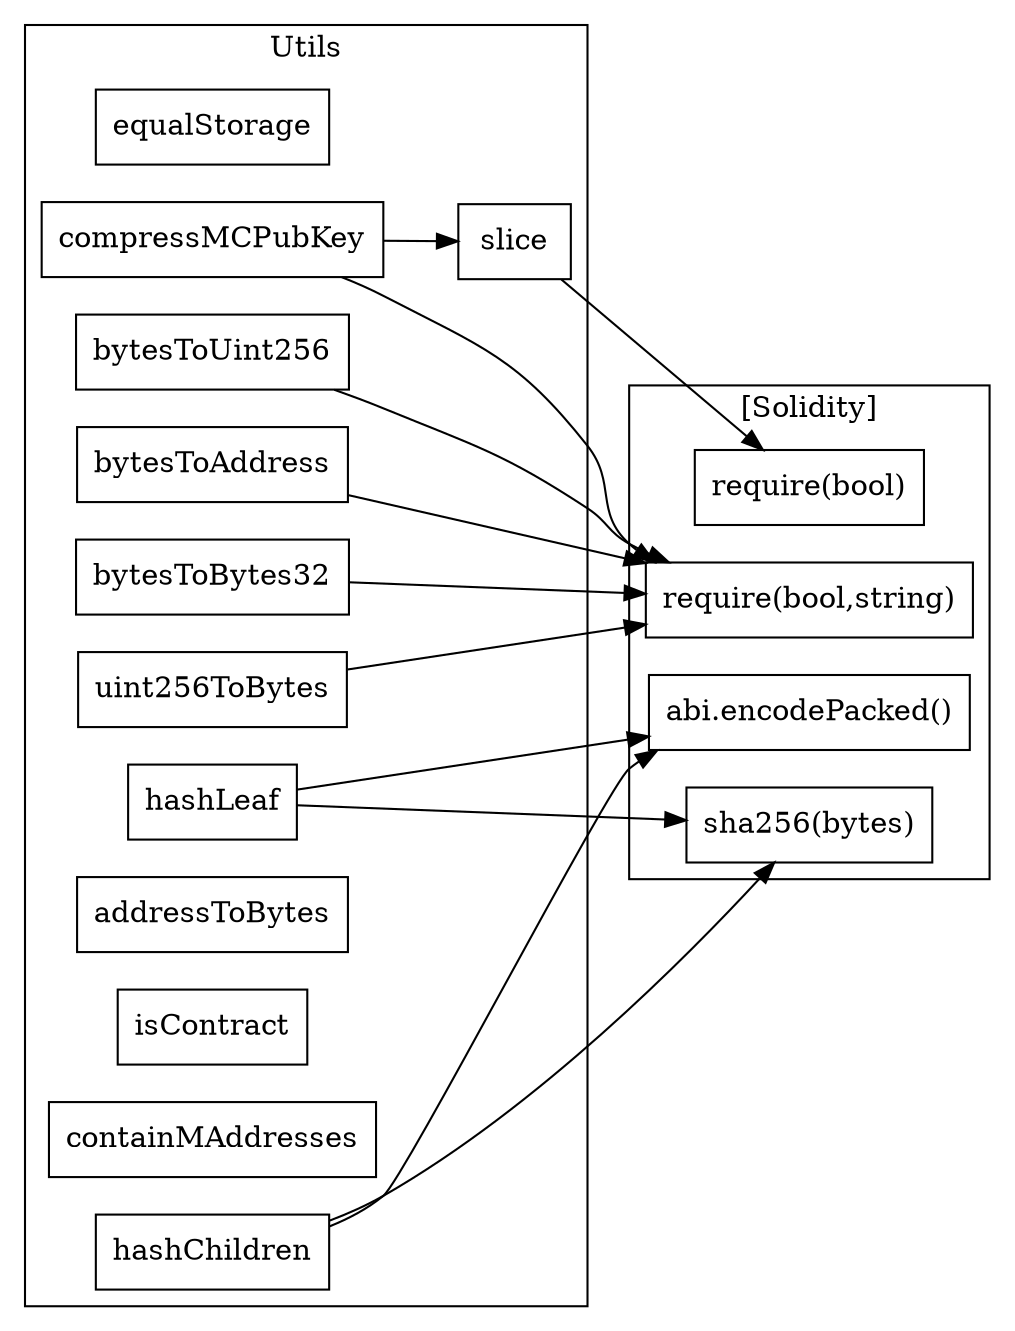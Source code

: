 strict digraph {
rankdir="LR"
node [shape=box]
subgraph cluster_317_Utils {
label = "Utils"
"317_equalStorage" [label="equalStorage"]
"317_bytesToUint256" [label="bytesToUint256"]
"317_bytesToAddress" [label="bytesToAddress"]
"317_bytesToBytes32" [label="bytesToBytes32"]
"317_compressMCPubKey" [label="compressMCPubKey"]
"317_slice" [label="slice"]
"317_uint256ToBytes" [label="uint256ToBytes"]
"317_hashLeaf" [label="hashLeaf"]
"317_addressToBytes" [label="addressToBytes"]
"317_isContract" [label="isContract"]
"317_containMAddresses" [label="containMAddresses"]
"317_hashChildren" [label="hashChildren"]
"317_compressMCPubKey" -> "317_slice"
}subgraph cluster_solidity {
label = "[Solidity]"
"abi.encodePacked()" 
"require(bool)" 
"sha256(bytes)" 
"require(bool,string)" 
"317_bytesToUint256" -> "require(bool,string)"
"317_bytesToAddress" -> "require(bool,string)"
"317_hashLeaf" -> "abi.encodePacked()"
"317_slice" -> "require(bool)"
"317_compressMCPubKey" -> "require(bool,string)"
"317_uint256ToBytes" -> "require(bool,string)"
"317_hashChildren" -> "sha256(bytes)"
"317_hashLeaf" -> "sha256(bytes)"
"317_hashChildren" -> "abi.encodePacked()"
"317_bytesToBytes32" -> "require(bool,string)"
}
}